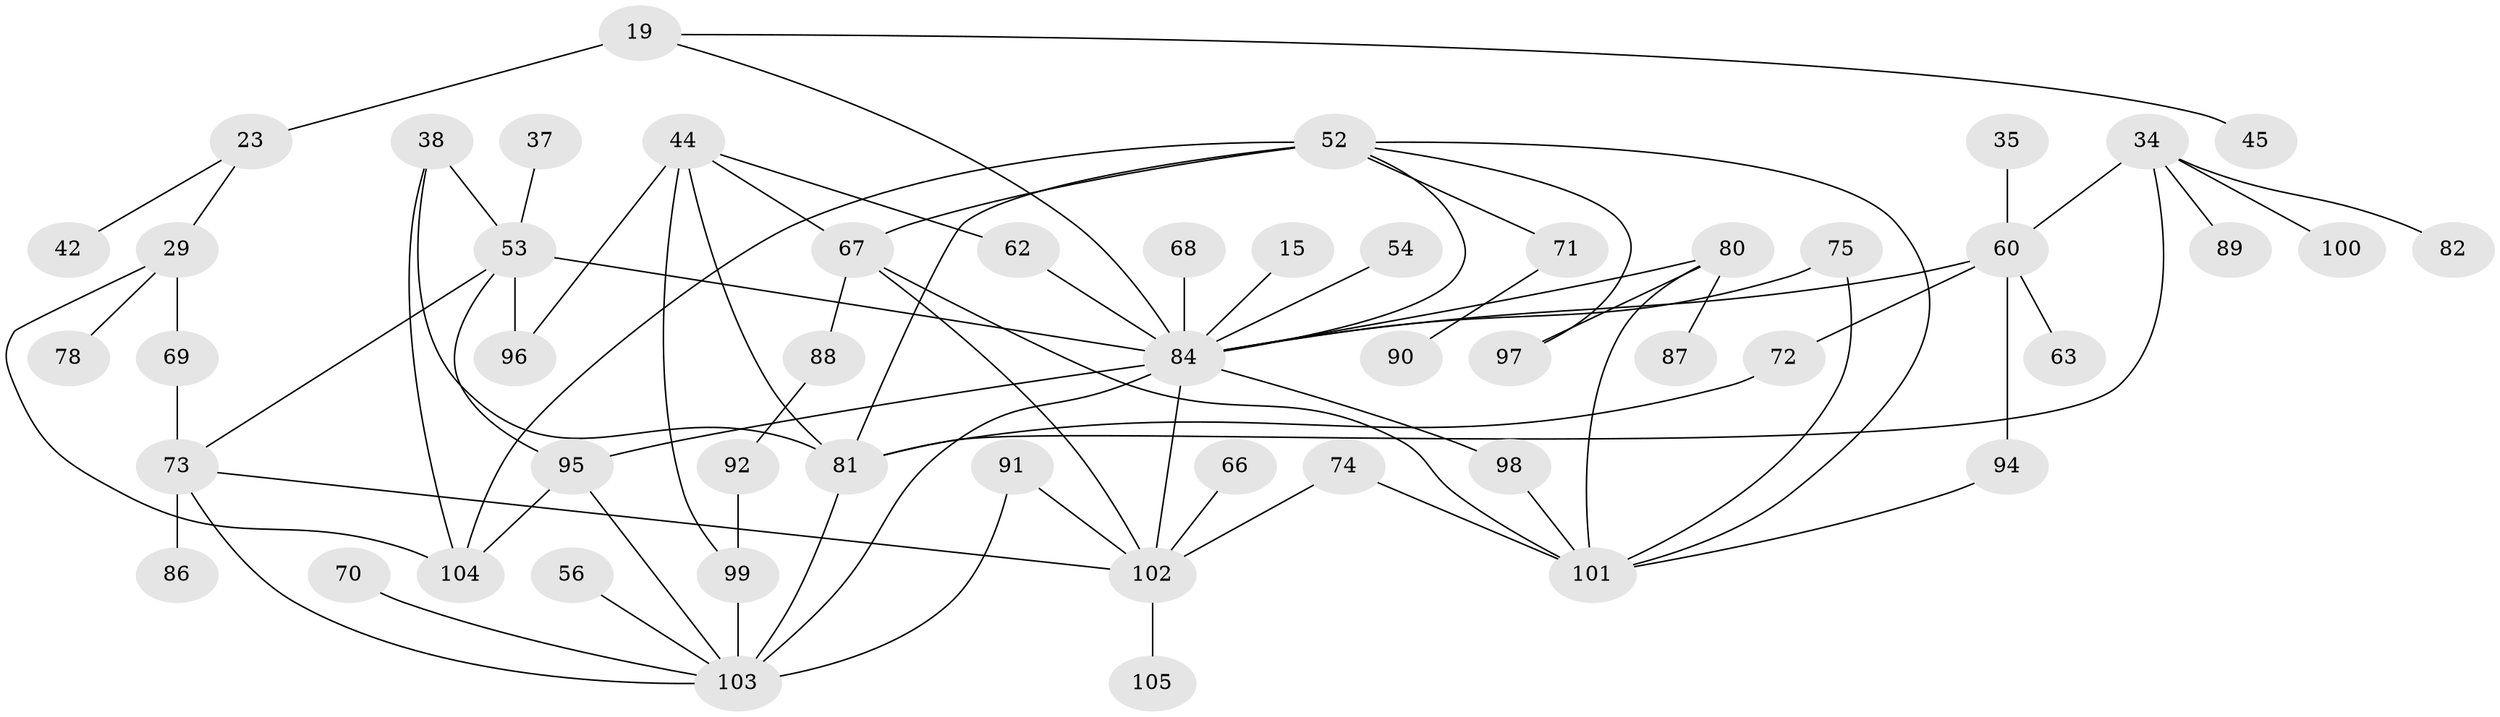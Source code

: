 // original degree distribution, {9: 0.009523809523809525, 3: 0.2, 4: 0.12380952380952381, 6: 0.0761904761904762, 8: 0.009523809523809525, 7: 0.009523809523809525, 2: 0.3142857142857143, 1: 0.2, 5: 0.05714285714285714}
// Generated by graph-tools (version 1.1) at 2025/41/03/09/25 04:41:15]
// undirected, 52 vertices, 77 edges
graph export_dot {
graph [start="1"]
  node [color=gray90,style=filled];
  15;
  19 [super="+16"];
  23;
  29;
  34 [super="+24"];
  35;
  37;
  38 [super="+36"];
  42;
  44;
  45;
  52 [super="+4"];
  53 [super="+25"];
  54 [super="+28"];
  56;
  60 [super="+12+7"];
  62;
  63;
  66;
  67 [super="+61"];
  68 [super="+22"];
  69 [super="+32"];
  70;
  71;
  72 [super="+31"];
  73 [super="+58"];
  74 [super="+55"];
  75 [super="+40"];
  78;
  80 [super="+2+5+18"];
  81 [super="+27"];
  82;
  84 [super="+6+26+1+59"];
  86;
  87;
  88;
  89;
  90;
  91 [super="+46"];
  92;
  94;
  95 [super="+50"];
  96;
  97;
  98;
  99 [super="+76"];
  100;
  101 [super="+83+93"];
  102 [super="+48+49+79"];
  103 [super="+3+85+20"];
  104 [super="+41"];
  105;
  15 -- 84;
  19 -- 23 [weight=2];
  19 -- 45;
  19 -- 84;
  23 -- 29;
  23 -- 42;
  29 -- 69 [weight=2];
  29 -- 78;
  29 -- 104;
  34 -- 89;
  34 -- 100;
  34 -- 81 [weight=2];
  34 -- 60 [weight=2];
  34 -- 82;
  35 -- 60;
  37 -- 53;
  38 -- 53 [weight=2];
  38 -- 81;
  38 -- 104;
  44 -- 96;
  44 -- 62;
  44 -- 99 [weight=2];
  44 -- 81;
  44 -- 67;
  52 -- 67 [weight=2];
  52 -- 71;
  52 -- 104;
  52 -- 97;
  52 -- 81;
  52 -- 84;
  52 -- 101;
  53 -- 95;
  53 -- 96;
  53 -- 73;
  53 -- 84 [weight=2];
  54 -- 84;
  56 -- 103;
  60 -- 94;
  60 -- 63;
  60 -- 84 [weight=3];
  60 -- 72;
  62 -- 84;
  66 -- 102;
  67 -- 88;
  67 -- 102;
  67 -- 101;
  68 -- 84 [weight=5];
  69 -- 73;
  70 -- 103;
  71 -- 90;
  72 -- 81;
  73 -- 86;
  73 -- 103;
  73 -- 102;
  74 -- 101;
  74 -- 102;
  75 -- 84 [weight=2];
  75 -- 101;
  80 -- 97;
  80 -- 87;
  80 -- 84 [weight=2];
  80 -- 101;
  81 -- 103;
  84 -- 95;
  84 -- 103 [weight=3];
  84 -- 98;
  84 -- 102 [weight=3];
  88 -- 92;
  91 -- 103;
  91 -- 102;
  92 -- 99;
  94 -- 101;
  95 -- 103 [weight=2];
  95 -- 104;
  98 -- 101;
  99 -- 103;
  102 -- 105 [weight=2];
}
